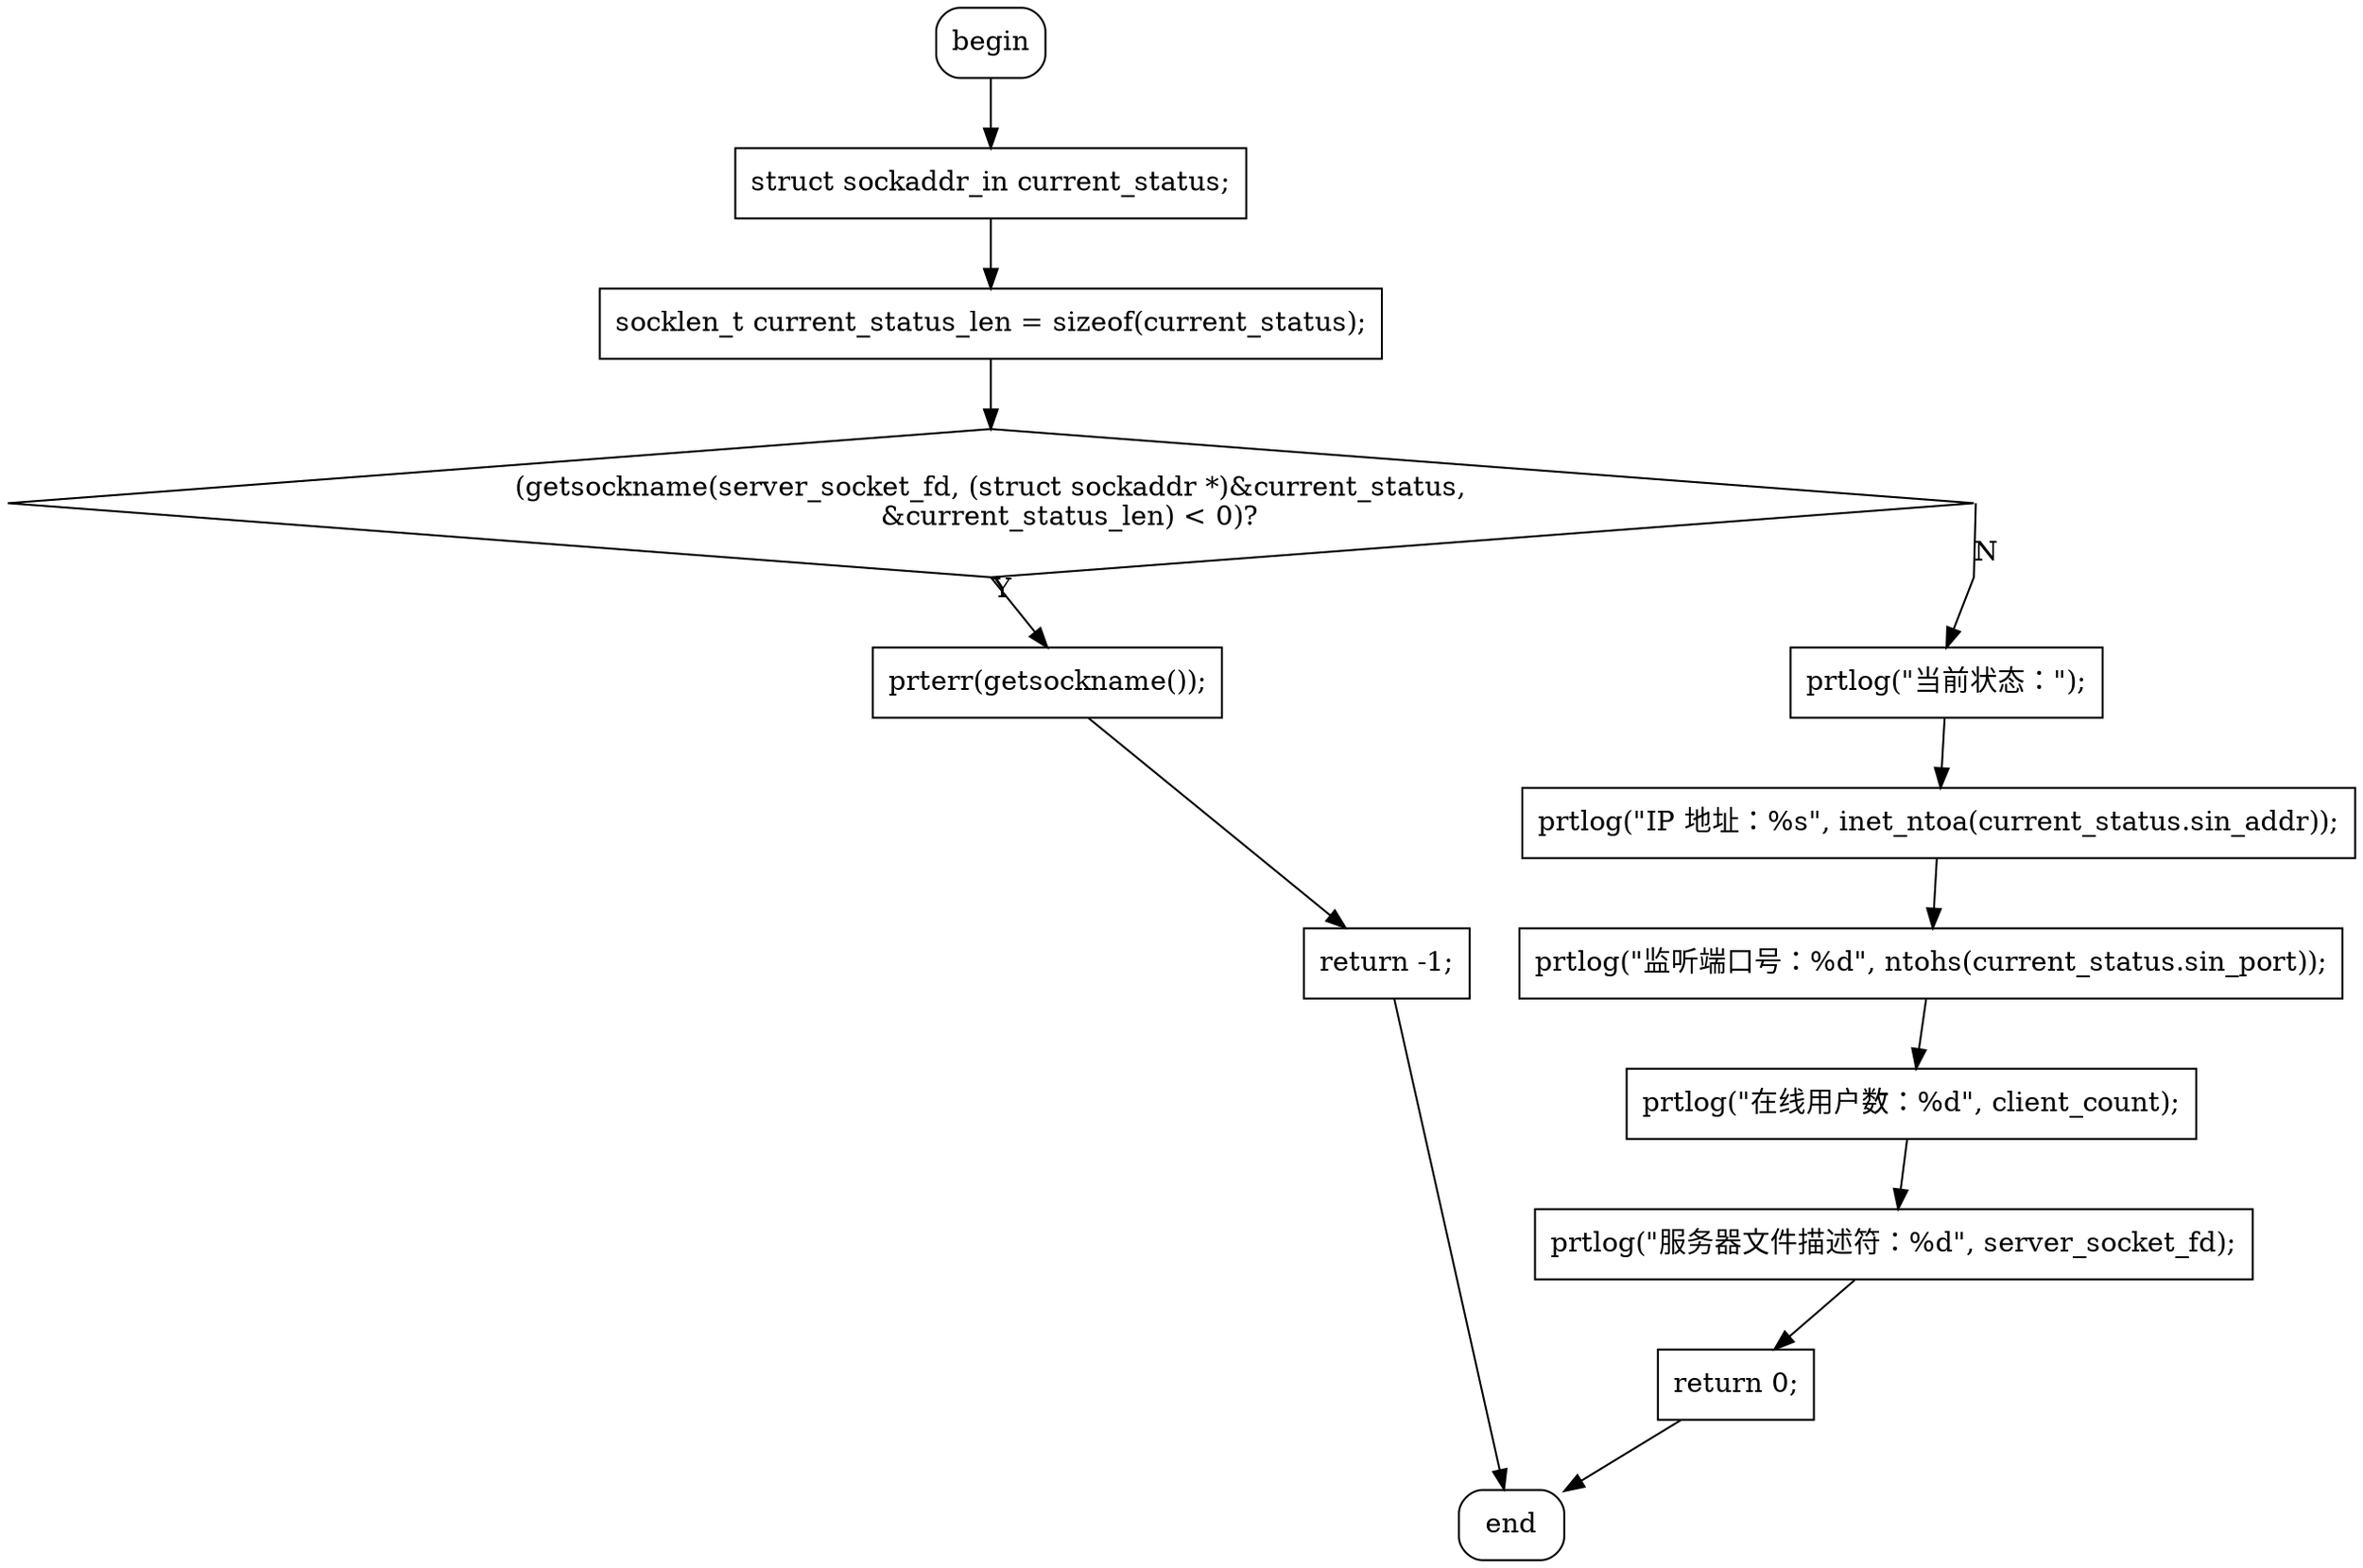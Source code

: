 digraph {
graph [splines=polyline];
D0 [shape=box, style=rounded, label="begin"];
{rank = sink; D1 [shape=box, style=rounded, label="end"];}
D4 [shape=box, label="struct sockaddr_in current_status;"];
D6 [shape=box, label="socklen_t current_status_len = sizeof(current_status);"];
D8 [shape=diamond, label="(getsockname(server_socket_fd, (struct sockaddr *)&current_status,
                  &current_status_len) < 0)?"];
D13 [shape=box, label="prterr(getsockname());"];
D15 [shape=box, label="return -1;"];
D17 [shape=box, label="prtlog(\"当前状态：\");"];
D19 [shape=box, label="prtlog(\"IP 地址：%s\", inet_ntoa(current_status.sin_addr));"];
D21 [shape=box, label="prtlog(\"监听端口号：%d\", ntohs(current_status.sin_port));"];
D23 [shape=box, label="prtlog(\"在线用户数：%d\", client_count);"];
D25 [shape=box, label="prtlog(\"服务器文件描述符：%d\", server_socket_fd);"];
D27 [shape=box, label="return 0;"];
D4 -> D6;
D6 -> D8;
D8:e -> D17:n [xlabel=N];
D8:s -> D13:n [xlabel=Y];
D17 -> D19;
D15 -> D1;
D13 -> D15;
D19 -> D21;
D21 -> D23;
D23 -> D25;
D25 -> D27;
D27 -> D1;
D0 -> D4;
}
